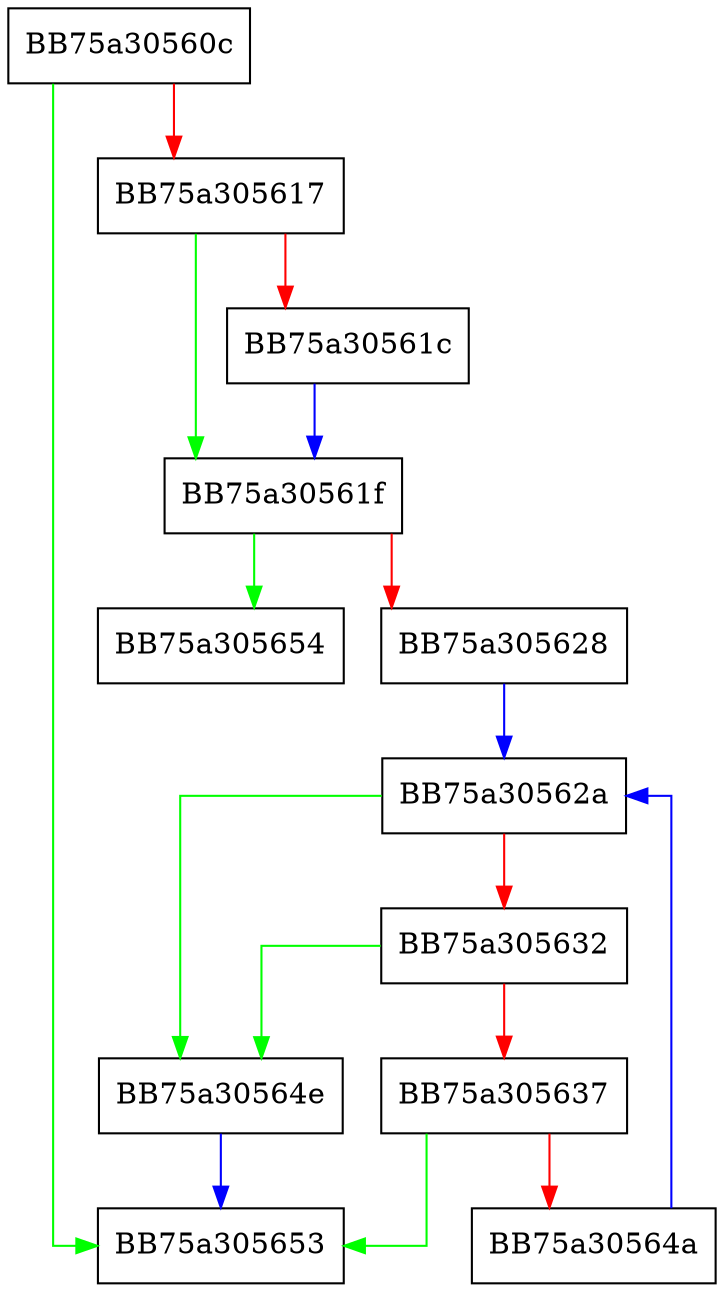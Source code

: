 digraph decode_name {
  node [shape="box"];
  graph [splines=ortho];
  BB75a30560c -> BB75a305653 [color="green"];
  BB75a30560c -> BB75a305617 [color="red"];
  BB75a305617 -> BB75a30561f [color="green"];
  BB75a305617 -> BB75a30561c [color="red"];
  BB75a30561c -> BB75a30561f [color="blue"];
  BB75a30561f -> BB75a305654 [color="green"];
  BB75a30561f -> BB75a305628 [color="red"];
  BB75a305628 -> BB75a30562a [color="blue"];
  BB75a30562a -> BB75a30564e [color="green"];
  BB75a30562a -> BB75a305632 [color="red"];
  BB75a305632 -> BB75a30564e [color="green"];
  BB75a305632 -> BB75a305637 [color="red"];
  BB75a305637 -> BB75a305653 [color="green"];
  BB75a305637 -> BB75a30564a [color="red"];
  BB75a30564a -> BB75a30562a [color="blue"];
  BB75a30564e -> BB75a305653 [color="blue"];
}